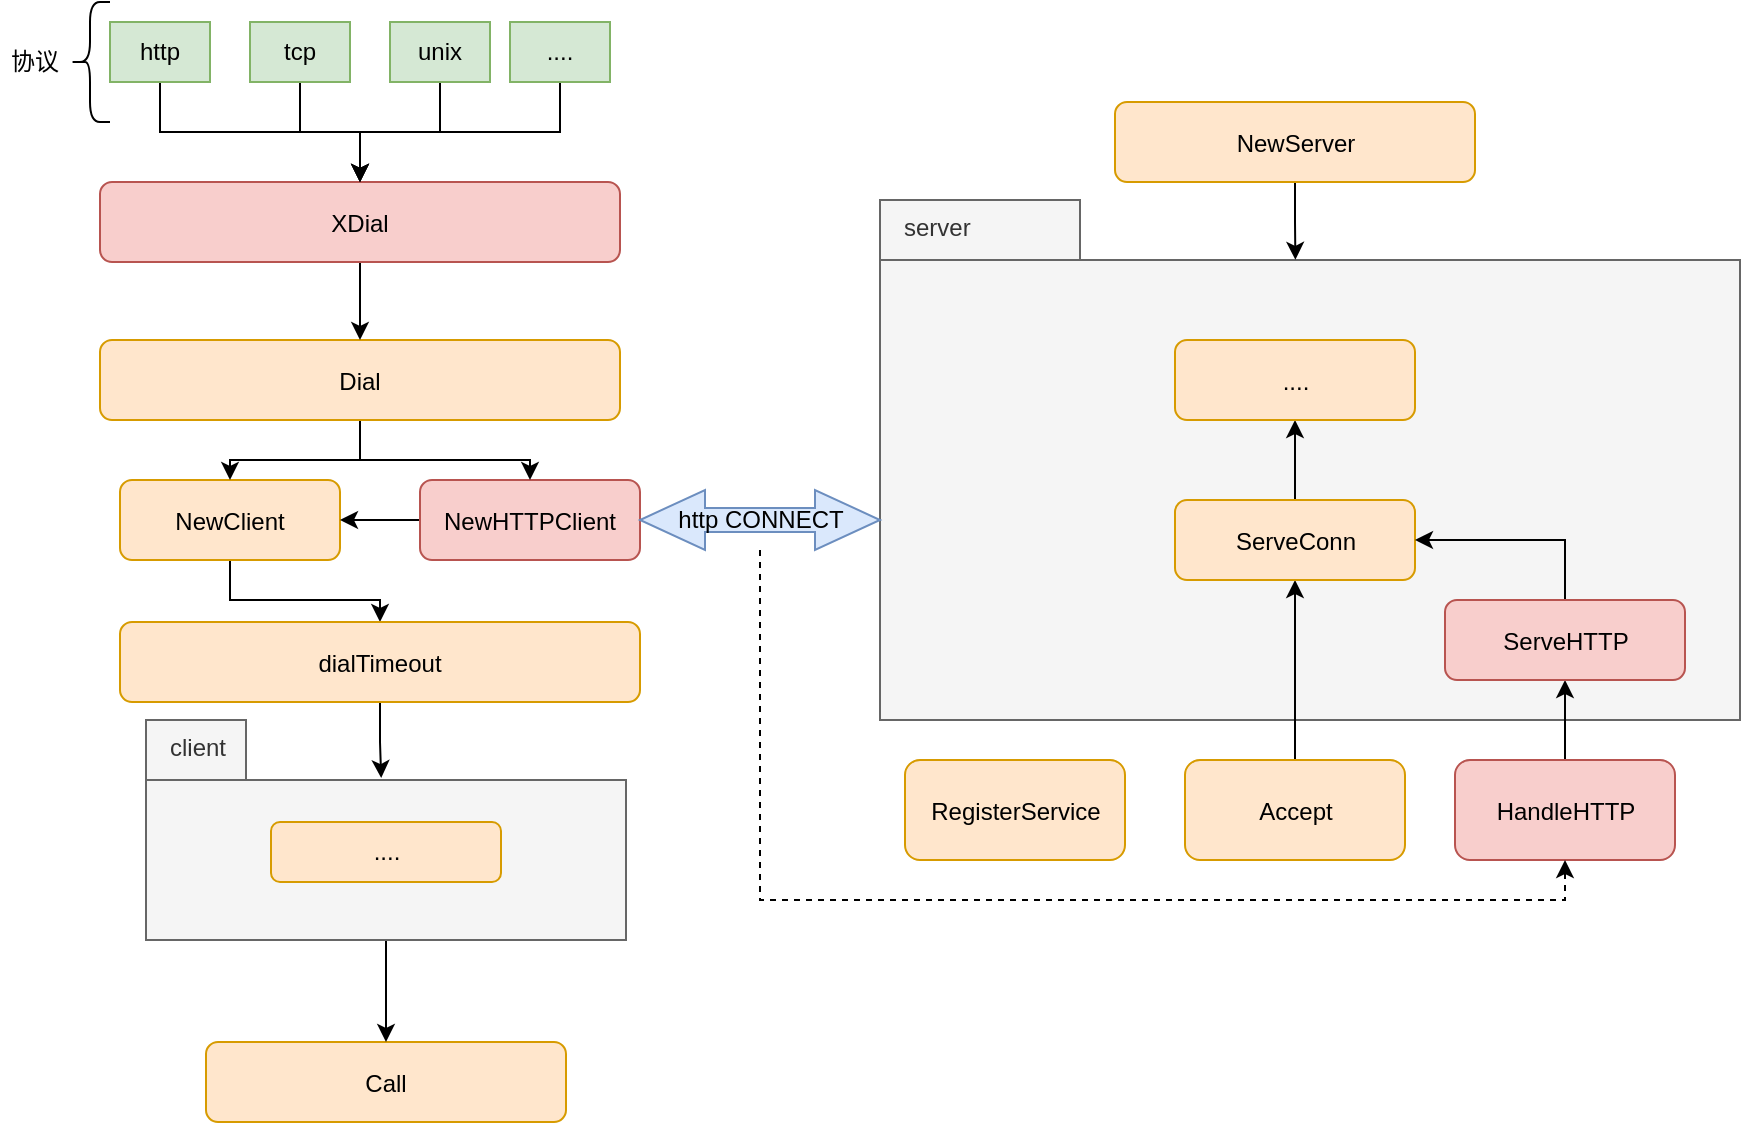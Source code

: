 <mxfile version="20.3.0" type="device"><diagram id="BKFK5smOga3xFlSRGqSC" name="第 1 页"><mxGraphModel dx="1234" dy="1985" grid="1" gridSize="10" guides="1" tooltips="1" connect="1" arrows="1" fold="1" page="1" pageScale="1" pageWidth="827" pageHeight="1169" math="0" shadow="0"><root><mxCell id="0"/><mxCell id="1" parent="0"/><mxCell id="zGlaUW2g2f8my6-e5yy6-2" value="server" style="shape=folder;html=1;tabWidth=100;tabHeight=30;tabPosition=left;align=left;verticalAlign=top;spacingLeft=10;whiteSpace=wrap;fillColor=#f5f5f5;fontColor=#333333;strokeColor=#666666;" vertex="1" parent="1"><mxGeometry x="960" y="-181" width="430" height="260" as="geometry"/></mxCell><mxCell id="zGlaUW2g2f8my6-e5yy6-18" style="edgeStyle=orthogonalEdgeStyle;rounded=0;orthogonalLoop=1;jettySize=auto;html=1;entryX=0.483;entryY=0.115;entryDx=0;entryDy=0;entryPerimeter=0;" edge="1" parent="1" source="zGlaUW2g2f8my6-e5yy6-3" target="zGlaUW2g2f8my6-e5yy6-2"><mxGeometry relative="1" as="geometry"/></mxCell><mxCell id="zGlaUW2g2f8my6-e5yy6-3" value="&lt;p style=&quot;margin: 0px; font-variant-numeric: normal; font-variant-east-asian: normal; font-stretch: normal; line-height: normal; text-align: start;&quot; class=&quot;p1&quot;&gt;NewServer&lt;/p&gt;" style="rounded=1;whiteSpace=wrap;html=1;fillColor=#ffe6cc;strokeColor=#d79b00;" vertex="1" parent="1"><mxGeometry x="1077.5" y="-230" width="180" height="40" as="geometry"/></mxCell><mxCell id="zGlaUW2g2f8my6-e5yy6-6" value="&lt;p style=&quot;margin: 0px; font-variant-numeric: normal; font-variant-east-asian: normal; font-stretch: normal; line-height: normal; text-align: start;&quot; class=&quot;p1&quot;&gt;RegisterService&lt;/p&gt;" style="rounded=1;whiteSpace=wrap;html=1;fillColor=#ffe6cc;strokeColor=#d79b00;" vertex="1" parent="1"><mxGeometry x="972.5" y="99" width="110" height="50" as="geometry"/></mxCell><mxCell id="zGlaUW2g2f8my6-e5yy6-12" style="edgeStyle=orthogonalEdgeStyle;rounded=0;orthogonalLoop=1;jettySize=auto;html=1;entryX=0.5;entryY=1;entryDx=0;entryDy=0;" edge="1" parent="1" source="zGlaUW2g2f8my6-e5yy6-7" target="zGlaUW2g2f8my6-e5yy6-9"><mxGeometry relative="1" as="geometry"/></mxCell><mxCell id="zGlaUW2g2f8my6-e5yy6-7" value="&lt;p style=&quot;margin: 0px; font-variant-numeric: normal; font-variant-east-asian: normal; font-stretch: normal; line-height: normal; text-align: start;&quot; class=&quot;p1&quot;&gt;Accept&lt;/p&gt;" style="rounded=1;whiteSpace=wrap;html=1;fillColor=#ffe6cc;strokeColor=#d79b00;" vertex="1" parent="1"><mxGeometry x="1112.5" y="99" width="110" height="50" as="geometry"/></mxCell><mxCell id="zGlaUW2g2f8my6-e5yy6-13" style="edgeStyle=orthogonalEdgeStyle;rounded=0;orthogonalLoop=1;jettySize=auto;html=1;entryX=0.5;entryY=1;entryDx=0;entryDy=0;" edge="1" parent="1" source="zGlaUW2g2f8my6-e5yy6-8" target="zGlaUW2g2f8my6-e5yy6-11"><mxGeometry relative="1" as="geometry"/></mxCell><mxCell id="zGlaUW2g2f8my6-e5yy6-8" value="&lt;p style=&quot;margin: 0px; font-variant-numeric: normal; font-variant-east-asian: normal; font-stretch: normal; line-height: normal; text-align: start;&quot; class=&quot;p1&quot;&gt;HandleHTTP&lt;/p&gt;" style="rounded=1;whiteSpace=wrap;html=1;fillColor=#f8cecc;strokeColor=#b85450;" vertex="1" parent="1"><mxGeometry x="1247.5" y="99" width="110" height="50" as="geometry"/></mxCell><mxCell id="zGlaUW2g2f8my6-e5yy6-16" value="" style="edgeStyle=orthogonalEdgeStyle;rounded=0;orthogonalLoop=1;jettySize=auto;html=1;" edge="1" parent="1" source="zGlaUW2g2f8my6-e5yy6-9" target="zGlaUW2g2f8my6-e5yy6-10"><mxGeometry relative="1" as="geometry"/></mxCell><mxCell id="zGlaUW2g2f8my6-e5yy6-9" value="&lt;p style=&quot;margin: 0px; font-variant-numeric: normal; font-variant-east-asian: normal; font-stretch: normal; line-height: normal; text-align: start;&quot; class=&quot;p1&quot;&gt;ServeConn&lt;/p&gt;" style="rounded=1;whiteSpace=wrap;html=1;fillColor=#ffe6cc;strokeColor=#d79b00;" vertex="1" parent="1"><mxGeometry x="1107.5" y="-31" width="120" height="40" as="geometry"/></mxCell><mxCell id="zGlaUW2g2f8my6-e5yy6-10" value="&lt;p style=&quot;margin: 0px; font-variant-numeric: normal; font-variant-east-asian: normal; font-stretch: normal; line-height: normal; text-align: start;&quot; class=&quot;p1&quot;&gt;....&lt;/p&gt;" style="rounded=1;whiteSpace=wrap;html=1;fillColor=#ffe6cc;strokeColor=#d79b00;" vertex="1" parent="1"><mxGeometry x="1107.5" y="-111" width="120" height="40" as="geometry"/></mxCell><mxCell id="zGlaUW2g2f8my6-e5yy6-15" style="edgeStyle=orthogonalEdgeStyle;rounded=0;orthogonalLoop=1;jettySize=auto;html=1;entryX=1;entryY=0.5;entryDx=0;entryDy=0;exitX=0.5;exitY=0;exitDx=0;exitDy=0;" edge="1" parent="1" source="zGlaUW2g2f8my6-e5yy6-11" target="zGlaUW2g2f8my6-e5yy6-9"><mxGeometry relative="1" as="geometry"/></mxCell><mxCell id="zGlaUW2g2f8my6-e5yy6-11" value="&lt;p style=&quot;margin: 0px; font-variant-numeric: normal; font-variant-east-asian: normal; font-stretch: normal; line-height: normal; text-align: start;&quot; class=&quot;p1&quot;&gt;ServeHTTP&lt;/p&gt;" style="rounded=1;whiteSpace=wrap;html=1;fillColor=#f8cecc;strokeColor=#b85450;" vertex="1" parent="1"><mxGeometry x="1242.5" y="19" width="120" height="40" as="geometry"/></mxCell><mxCell id="zGlaUW2g2f8my6-e5yy6-21" value="&lt;p style=&quot;margin: 0px; font-variant-numeric: normal; font-variant-east-asian: normal; font-stretch: normal; line-height: normal; text-align: start;&quot; class=&quot;p1&quot;&gt;Call&lt;/p&gt;" style="rounded=1;whiteSpace=wrap;html=1;fillColor=#ffe6cc;strokeColor=#d79b00;" vertex="1" parent="1"><mxGeometry x="623" y="240" width="180" height="40" as="geometry"/></mxCell><mxCell id="zGlaUW2g2f8my6-e5yy6-31" style="edgeStyle=orthogonalEdgeStyle;rounded=0;orthogonalLoop=1;jettySize=auto;html=1;entryX=0.5;entryY=0;entryDx=0;entryDy=0;" edge="1" parent="1" source="zGlaUW2g2f8my6-e5yy6-22" target="zGlaUW2g2f8my6-e5yy6-24"><mxGeometry relative="1" as="geometry"/></mxCell><mxCell id="zGlaUW2g2f8my6-e5yy6-22" value="&lt;p style=&quot;margin: 0px; font-variant-numeric: normal; font-variant-east-asian: normal; font-stretch: normal; line-height: normal; text-align: start;&quot; class=&quot;p1&quot;&gt;NewClient&lt;/p&gt;" style="rounded=1;whiteSpace=wrap;html=1;fillColor=#ffe6cc;strokeColor=#d79b00;" vertex="1" parent="1"><mxGeometry x="580" y="-41" width="110" height="40" as="geometry"/></mxCell><mxCell id="zGlaUW2g2f8my6-e5yy6-30" value="" style="edgeStyle=orthogonalEdgeStyle;rounded=0;orthogonalLoop=1;jettySize=auto;html=1;" edge="1" parent="1" source="zGlaUW2g2f8my6-e5yy6-23" target="zGlaUW2g2f8my6-e5yy6-22"><mxGeometry relative="1" as="geometry"/></mxCell><mxCell id="zGlaUW2g2f8my6-e5yy6-23" value="&lt;p style=&quot;margin: 0px; font-variant-numeric: normal; font-variant-east-asian: normal; font-stretch: normal; line-height: normal; text-align: start;&quot; class=&quot;p1&quot;&gt;NewHTTPClient&lt;/p&gt;" style="rounded=1;whiteSpace=wrap;html=1;fillColor=#f8cecc;strokeColor=#b85450;" vertex="1" parent="1"><mxGeometry x="730" y="-41" width="110" height="40" as="geometry"/></mxCell><mxCell id="zGlaUW2g2f8my6-e5yy6-48" style="edgeStyle=orthogonalEdgeStyle;rounded=0;orthogonalLoop=1;jettySize=auto;html=1;entryX=0.49;entryY=0.264;entryDx=0;entryDy=0;entryPerimeter=0;" edge="1" parent="1" source="zGlaUW2g2f8my6-e5yy6-24" target="zGlaUW2g2f8my6-e5yy6-47"><mxGeometry relative="1" as="geometry"/></mxCell><mxCell id="zGlaUW2g2f8my6-e5yy6-24" value="&lt;p style=&quot;margin: 0px; font-variant-numeric: normal; font-variant-east-asian: normal; font-stretch: normal; line-height: normal; text-align: start;&quot; class=&quot;p1&quot;&gt;dialTimeout&lt;/p&gt;" style="rounded=1;whiteSpace=wrap;html=1;fillColor=#ffe6cc;strokeColor=#d79b00;" vertex="1" parent="1"><mxGeometry x="580" y="30" width="260" height="40" as="geometry"/></mxCell><mxCell id="zGlaUW2g2f8my6-e5yy6-28" style="edgeStyle=orthogonalEdgeStyle;rounded=0;orthogonalLoop=1;jettySize=auto;html=1;" edge="1" parent="1" source="zGlaUW2g2f8my6-e5yy6-25" target="zGlaUW2g2f8my6-e5yy6-22"><mxGeometry relative="1" as="geometry"/></mxCell><mxCell id="zGlaUW2g2f8my6-e5yy6-29" style="edgeStyle=orthogonalEdgeStyle;rounded=0;orthogonalLoop=1;jettySize=auto;html=1;" edge="1" parent="1" source="zGlaUW2g2f8my6-e5yy6-25" target="zGlaUW2g2f8my6-e5yy6-23"><mxGeometry relative="1" as="geometry"/></mxCell><mxCell id="zGlaUW2g2f8my6-e5yy6-25" value="&lt;p style=&quot;margin: 0px; font-variant-numeric: normal; font-variant-east-asian: normal; font-stretch: normal; line-height: normal; text-align: start;&quot; class=&quot;p1&quot;&gt;Dial&lt;/p&gt;" style="rounded=1;whiteSpace=wrap;html=1;fillColor=#ffe6cc;strokeColor=#d79b00;" vertex="1" parent="1"><mxGeometry x="570" y="-111" width="260" height="40" as="geometry"/></mxCell><mxCell id="zGlaUW2g2f8my6-e5yy6-27" value="" style="edgeStyle=orthogonalEdgeStyle;rounded=0;orthogonalLoop=1;jettySize=auto;html=1;" edge="1" parent="1" source="zGlaUW2g2f8my6-e5yy6-26" target="zGlaUW2g2f8my6-e5yy6-25"><mxGeometry relative="1" as="geometry"/></mxCell><mxCell id="zGlaUW2g2f8my6-e5yy6-26" value="&lt;p style=&quot;margin: 0px; font-variant-numeric: normal; font-variant-east-asian: normal; font-stretch: normal; line-height: normal; text-align: start;&quot; class=&quot;p1&quot;&gt;XDial&lt;/p&gt;" style="rounded=1;whiteSpace=wrap;html=1;fillColor=#f8cecc;strokeColor=#b85450;" vertex="1" parent="1"><mxGeometry x="570" y="-190" width="260" height="40" as="geometry"/></mxCell><mxCell id="zGlaUW2g2f8my6-e5yy6-37" value="" style="edgeStyle=orthogonalEdgeStyle;rounded=0;orthogonalLoop=1;jettySize=auto;html=1;" edge="1" parent="1" source="zGlaUW2g2f8my6-e5yy6-33" target="zGlaUW2g2f8my6-e5yy6-26"><mxGeometry relative="1" as="geometry"/></mxCell><mxCell id="zGlaUW2g2f8my6-e5yy6-33" value="http" style="rounded=0;whiteSpace=wrap;html=1;fillColor=#d5e8d4;strokeColor=#82b366;" vertex="1" parent="1"><mxGeometry x="575" y="-270" width="50" height="30" as="geometry"/></mxCell><mxCell id="zGlaUW2g2f8my6-e5yy6-38" value="" style="edgeStyle=orthogonalEdgeStyle;rounded=0;orthogonalLoop=1;jettySize=auto;html=1;" edge="1" parent="1" source="zGlaUW2g2f8my6-e5yy6-34" target="zGlaUW2g2f8my6-e5yy6-26"><mxGeometry relative="1" as="geometry"/></mxCell><mxCell id="zGlaUW2g2f8my6-e5yy6-34" value="tcp" style="rounded=0;whiteSpace=wrap;html=1;fillColor=#d5e8d4;strokeColor=#82b366;" vertex="1" parent="1"><mxGeometry x="645" y="-270" width="50" height="30" as="geometry"/></mxCell><mxCell id="zGlaUW2g2f8my6-e5yy6-39" value="" style="edgeStyle=orthogonalEdgeStyle;rounded=0;orthogonalLoop=1;jettySize=auto;html=1;" edge="1" parent="1" source="zGlaUW2g2f8my6-e5yy6-35" target="zGlaUW2g2f8my6-e5yy6-26"><mxGeometry relative="1" as="geometry"/></mxCell><mxCell id="zGlaUW2g2f8my6-e5yy6-35" value="unix" style="rounded=0;whiteSpace=wrap;html=1;fillColor=#d5e8d4;strokeColor=#82b366;" vertex="1" parent="1"><mxGeometry x="715" y="-270" width="50" height="30" as="geometry"/></mxCell><mxCell id="zGlaUW2g2f8my6-e5yy6-40" value="" style="edgeStyle=orthogonalEdgeStyle;rounded=0;orthogonalLoop=1;jettySize=auto;html=1;" edge="1" parent="1" source="zGlaUW2g2f8my6-e5yy6-36" target="zGlaUW2g2f8my6-e5yy6-26"><mxGeometry relative="1" as="geometry"/></mxCell><mxCell id="zGlaUW2g2f8my6-e5yy6-36" value="...." style="rounded=0;whiteSpace=wrap;html=1;fillColor=#d5e8d4;strokeColor=#82b366;" vertex="1" parent="1"><mxGeometry x="775" y="-270" width="50" height="30" as="geometry"/></mxCell><mxCell id="zGlaUW2g2f8my6-e5yy6-41" value="" style="shape=curlyBracket;whiteSpace=wrap;html=1;rounded=1;" vertex="1" parent="1"><mxGeometry x="555" y="-280" width="20" height="60" as="geometry"/></mxCell><mxCell id="zGlaUW2g2f8my6-e5yy6-42" value="协议" style="text;html=1;strokeColor=none;fillColor=none;align=center;verticalAlign=middle;whiteSpace=wrap;rounded=0;" vertex="1" parent="1"><mxGeometry x="520" y="-262.5" width="35" height="25" as="geometry"/></mxCell><mxCell id="zGlaUW2g2f8my6-e5yy6-46" style="edgeStyle=orthogonalEdgeStyle;rounded=0;orthogonalLoop=1;jettySize=auto;html=1;entryX=0.5;entryY=1;entryDx=0;entryDy=0;dashed=1;" edge="1" parent="1" source="zGlaUW2g2f8my6-e5yy6-45" target="zGlaUW2g2f8my6-e5yy6-8"><mxGeometry relative="1" as="geometry"><Array as="points"><mxPoint x="900" y="169"/><mxPoint x="1303" y="169"/></Array></mxGeometry></mxCell><mxCell id="zGlaUW2g2f8my6-e5yy6-45" value="http CONNECT" style="html=1;shadow=0;dashed=0;align=center;verticalAlign=middle;shape=mxgraph.arrows2.twoWayArrow;dy=0.6;dx=32.5;fillColor=#dae8fc;strokeColor=#6c8ebf;" vertex="1" parent="1"><mxGeometry x="840" y="-36" width="120" height="30" as="geometry"/></mxCell><mxCell id="zGlaUW2g2f8my6-e5yy6-49" value="" style="edgeStyle=orthogonalEdgeStyle;rounded=0;orthogonalLoop=1;jettySize=auto;html=1;" edge="1" parent="1" source="zGlaUW2g2f8my6-e5yy6-47" target="zGlaUW2g2f8my6-e5yy6-21"><mxGeometry relative="1" as="geometry"/></mxCell><mxCell id="zGlaUW2g2f8my6-e5yy6-47" value="client" style="shape=folder;html=1;tabWidth=50;tabHeight=30;tabPosition=left;align=left;verticalAlign=top;spacingLeft=10;whiteSpace=wrap;fillColor=#f5f5f5;fontColor=#333333;strokeColor=#666666;" vertex="1" parent="1"><mxGeometry x="593" y="79" width="240" height="110" as="geometry"/></mxCell><mxCell id="zGlaUW2g2f8my6-e5yy6-50" value="...." style="rounded=1;whiteSpace=wrap;html=1;fillColor=#ffe6cc;strokeColor=#d79b00;" vertex="1" parent="1"><mxGeometry x="655.5" y="130" width="115" height="30" as="geometry"/></mxCell></root></mxGraphModel></diagram></mxfile>